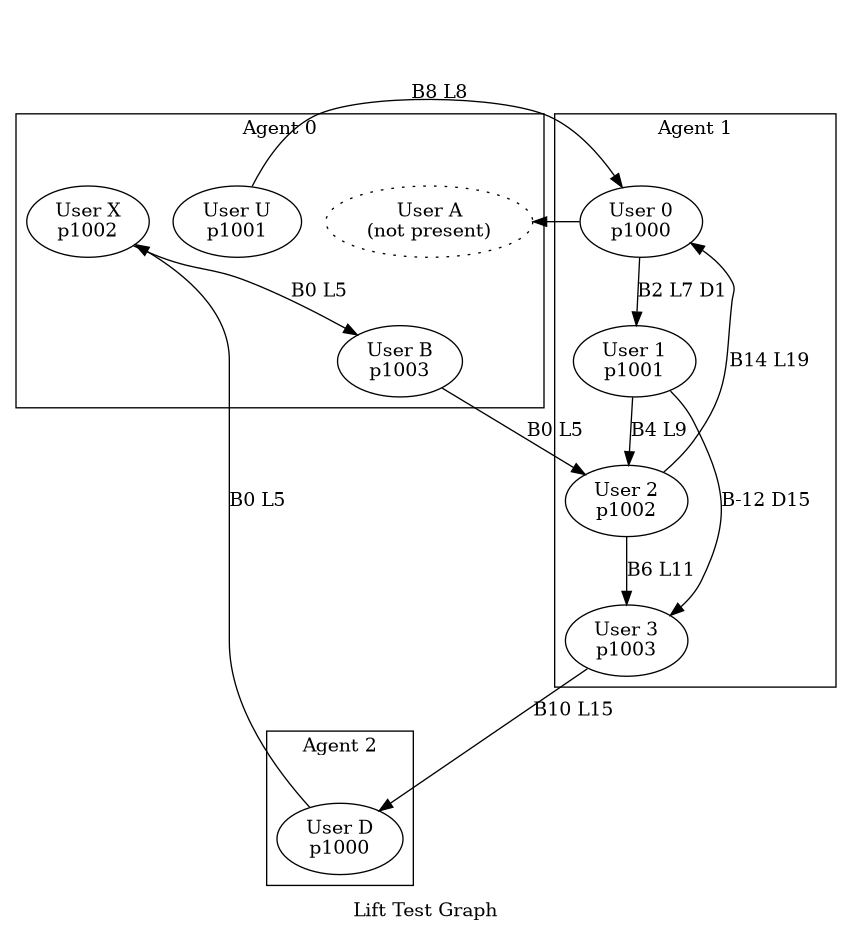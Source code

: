 @startdot
digraph lifts {
  label = "Lift Test Graph";

  subgraph cluster_agent0 {
    label = "Agent 0"
    userU [label="User U\np1001"];
    userB [label="User B\np1003"];
    userX [label="User X\np1002"];
    userA [label="User A\n(not present)" style=dotted];
  }

  subgraph cluster_agent1 {
    label = "Agent 1"
    user0 [label="User 0\np1000"];
    user1 [label="User 1\np1001"];
    user2 [label="User 2\np1002"];
    user3 [label="User 3\np1003"];
  }

  subgraph cluster_agent2 {
    label = "Agent 2"
    userD [label="User D\np1000"];
  }

   userU -> user0 [label="B8 L8"];
   user0 -> user1 [label="B2 L7 D1"];
   user1 -> user2 [label="B4 L9"];
   user2 -> user3 [label="B6 L11"];
   user3 -> userD [label="B10 L15"];

   user2 -> user0 [label="B14 L19"];
   user1 -> user3 [label="B-12 D15"];

   user0 -> userA;
   userB -> user2 [label="B0 L5"];
   userX -> userB [label="B0 L5"];
   userD -> userX [label="B0 L5"];
}
@enddot
